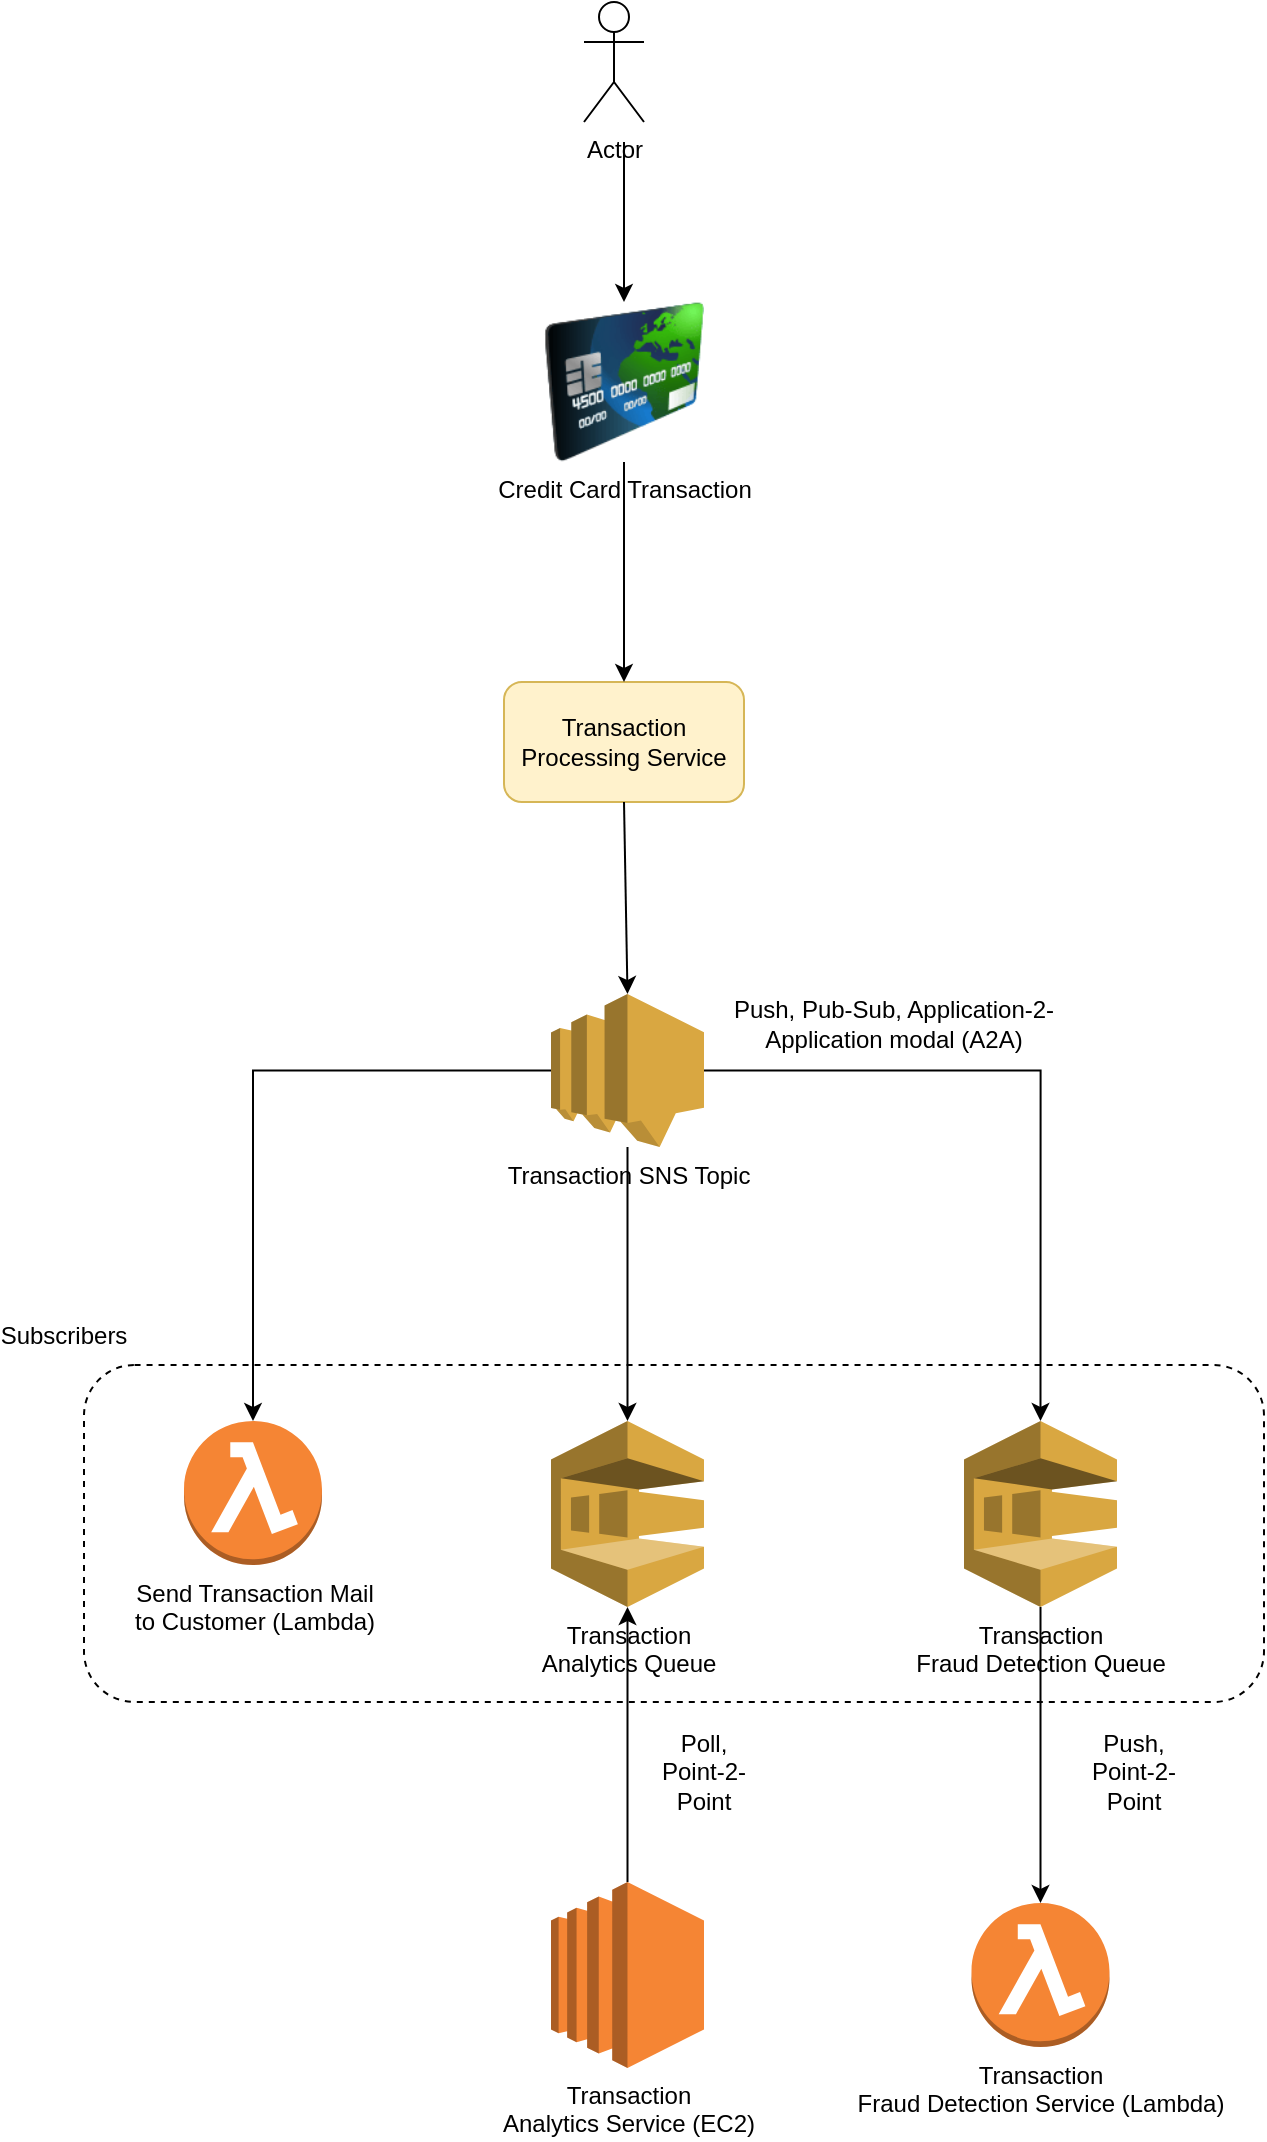 <mxfile version="20.3.0" type="device"><diagram id="jM9DbcQUthM_D59hzvDb" name="Page-1"><mxGraphModel dx="946" dy="578" grid="1" gridSize="10" guides="1" tooltips="1" connect="1" arrows="1" fold="1" page="1" pageScale="1" pageWidth="827" pageHeight="1169" math="0" shadow="0"><root><mxCell id="0"/><mxCell id="1" parent="0"/><mxCell id="k4fiQn-9X0b9QZZ4QRJn-2" value="" style="rounded=1;whiteSpace=wrap;html=1;dashed=1;" vertex="1" parent="1"><mxGeometry x="150" y="731.5" width="590" height="168.5" as="geometry"/></mxCell><mxCell id="7YGImrswCQrrPHVyEjjW-1" value="Credit Card Transaction" style="image;html=1;image=img/lib/clip_art/finance/Credit_Card_128x128.png" parent="1" vertex="1"><mxGeometry x="380" y="200" width="80" height="80" as="geometry"/></mxCell><mxCell id="7YGImrswCQrrPHVyEjjW-2" value="Actor" style="shape=umlActor;verticalLabelPosition=bottom;verticalAlign=top;html=1;outlineConnect=0;" parent="1" vertex="1"><mxGeometry x="400" y="50" width="30" height="60" as="geometry"/></mxCell><mxCell id="7YGImrswCQrrPHVyEjjW-3" value="" style="endArrow=classic;html=1;rounded=0;" parent="1" target="7YGImrswCQrrPHVyEjjW-1" edge="1"><mxGeometry width="50" height="50" relative="1" as="geometry"><mxPoint x="420" y="120" as="sourcePoint"/><mxPoint x="440" y="270" as="targetPoint"/></mxGeometry></mxCell><mxCell id="7YGImrswCQrrPHVyEjjW-4" value="Transaction Processing Service" style="rounded=1;whiteSpace=wrap;html=1;fillColor=#fff2cc;strokeColor=#d6b656;" parent="1" vertex="1"><mxGeometry x="360" y="390" width="120" height="60" as="geometry"/></mxCell><mxCell id="7YGImrswCQrrPHVyEjjW-5" value="" style="endArrow=classic;html=1;rounded=0;exitX=0.5;exitY=1;exitDx=0;exitDy=0;entryX=0.5;entryY=0;entryDx=0;entryDy=0;" parent="1" source="7YGImrswCQrrPHVyEjjW-1" target="7YGImrswCQrrPHVyEjjW-4" edge="1"><mxGeometry width="50" height="50" relative="1" as="geometry"><mxPoint x="390" y="320" as="sourcePoint"/><mxPoint x="440" y="270" as="targetPoint"/></mxGeometry></mxCell><mxCell id="7YGImrswCQrrPHVyEjjW-6" value="Transaction SNS Topic" style="outlineConnect=0;dashed=0;verticalLabelPosition=bottom;verticalAlign=top;align=center;html=1;shape=mxgraph.aws3.sns;fillColor=#D9A741;gradientColor=none;" parent="1" vertex="1"><mxGeometry x="383.5" y="546" width="76.5" height="76.5" as="geometry"/></mxCell><mxCell id="7YGImrswCQrrPHVyEjjW-7" value="" style="endArrow=classic;html=1;rounded=0;entryX=0.5;entryY=0;entryDx=0;entryDy=0;entryPerimeter=0;" parent="1" target="7YGImrswCQrrPHVyEjjW-6" edge="1"><mxGeometry width="50" height="50" relative="1" as="geometry"><mxPoint x="420" y="450" as="sourcePoint"/><mxPoint x="440" y="420" as="targetPoint"/></mxGeometry></mxCell><mxCell id="7YGImrswCQrrPHVyEjjW-8" value="Send Transaction Mail &lt;br&gt;to Customer (Lambda)" style="outlineConnect=0;dashed=0;verticalLabelPosition=bottom;verticalAlign=top;align=center;html=1;shape=mxgraph.aws3.lambda_function;fillColor=#F58534;gradientColor=none;" parent="1" vertex="1"><mxGeometry x="200" y="759.5" width="69" height="72" as="geometry"/></mxCell><mxCell id="7YGImrswCQrrPHVyEjjW-9" value="" style="endArrow=classic;html=1;rounded=0;edgeStyle=orthogonalEdgeStyle;" parent="1" source="7YGImrswCQrrPHVyEjjW-6" target="7YGImrswCQrrPHVyEjjW-8" edge="1"><mxGeometry width="50" height="50" relative="1" as="geometry"><mxPoint x="390" y="620" as="sourcePoint"/><mxPoint x="440" y="570" as="targetPoint"/></mxGeometry></mxCell><mxCell id="7YGImrswCQrrPHVyEjjW-10" value="Transaction &lt;br&gt;Analytics Queue" style="outlineConnect=0;dashed=0;verticalLabelPosition=bottom;verticalAlign=top;align=center;html=1;shape=mxgraph.aws3.sqs;fillColor=#D9A741;gradientColor=none;" parent="1" vertex="1"><mxGeometry x="383.5" y="759.5" width="76.5" height="93" as="geometry"/></mxCell><mxCell id="7YGImrswCQrrPHVyEjjW-11" value="" style="endArrow=classic;html=1;rounded=0;entryX=0.5;entryY=0;entryDx=0;entryDy=0;entryPerimeter=0;" parent="1" source="7YGImrswCQrrPHVyEjjW-6" target="7YGImrswCQrrPHVyEjjW-10" edge="1"><mxGeometry width="50" height="50" relative="1" as="geometry"><mxPoint x="390" y="750" as="sourcePoint"/><mxPoint x="440" y="700" as="targetPoint"/></mxGeometry></mxCell><mxCell id="7YGImrswCQrrPHVyEjjW-12" value="Transaction &lt;br&gt;Fraud Detection Queue" style="outlineConnect=0;dashed=0;verticalLabelPosition=bottom;verticalAlign=top;align=center;html=1;shape=mxgraph.aws3.sqs;fillColor=#D9A741;gradientColor=none;" parent="1" vertex="1"><mxGeometry x="590" y="759.5" width="76.5" height="93" as="geometry"/></mxCell><mxCell id="7YGImrswCQrrPHVyEjjW-13" value="" style="endArrow=classic;html=1;rounded=0;exitX=1;exitY=0.5;exitDx=0;exitDy=0;exitPerimeter=0;entryX=0.5;entryY=0;entryDx=0;entryDy=0;entryPerimeter=0;edgeStyle=orthogonalEdgeStyle;" parent="1" source="7YGImrswCQrrPHVyEjjW-6" target="7YGImrswCQrrPHVyEjjW-12" edge="1"><mxGeometry width="50" height="50" relative="1" as="geometry"><mxPoint x="390" y="750" as="sourcePoint"/><mxPoint x="440" y="700" as="targetPoint"/></mxGeometry></mxCell><mxCell id="7YGImrswCQrrPHVyEjjW-15" value="Transaction &lt;br&gt;Analytics Service (EC2)" style="outlineConnect=0;dashed=0;verticalLabelPosition=bottom;verticalAlign=top;align=center;html=1;shape=mxgraph.aws3.ec2;fillColor=#F58534;gradientColor=none;" parent="1" vertex="1"><mxGeometry x="383.5" y="990" width="76.5" height="93" as="geometry"/></mxCell><mxCell id="7YGImrswCQrrPHVyEjjW-16" value="" style="endArrow=classic;html=1;rounded=0;entryX=0.5;entryY=1;entryDx=0;entryDy=0;entryPerimeter=0;" parent="1" source="7YGImrswCQrrPHVyEjjW-15" target="7YGImrswCQrrPHVyEjjW-10" edge="1"><mxGeometry width="50" height="50" relative="1" as="geometry"><mxPoint x="390" y="860" as="sourcePoint"/><mxPoint x="440" y="810" as="targetPoint"/></mxGeometry></mxCell><mxCell id="7YGImrswCQrrPHVyEjjW-17" value="Poll, Point-2-Point" style="text;html=1;strokeColor=none;fillColor=none;align=center;verticalAlign=middle;whiteSpace=wrap;rounded=0;" parent="1" vertex="1"><mxGeometry x="430" y="920" width="60" height="30" as="geometry"/></mxCell><mxCell id="7YGImrswCQrrPHVyEjjW-18" value="" style="endArrow=classic;html=1;rounded=0;exitX=0.5;exitY=1;exitDx=0;exitDy=0;exitPerimeter=0;entryX=0.5;entryY=0;entryDx=0;entryDy=0;entryPerimeter=0;" parent="1" source="7YGImrswCQrrPHVyEjjW-12" target="7YGImrswCQrrPHVyEjjW-19" edge="1"><mxGeometry width="50" height="50" relative="1" as="geometry"><mxPoint x="440" y="810" as="sourcePoint"/><mxPoint x="628.25" y="990" as="targetPoint"/></mxGeometry></mxCell><mxCell id="7YGImrswCQrrPHVyEjjW-19" value="Transaction&lt;br&gt;Fraud Detection Service (Lambda)" style="outlineConnect=0;dashed=0;verticalLabelPosition=bottom;verticalAlign=top;align=center;html=1;shape=mxgraph.aws3.lambda_function;fillColor=#F58534;gradientColor=none;" parent="1" vertex="1"><mxGeometry x="593.75" y="1000.5" width="69" height="72" as="geometry"/></mxCell><mxCell id="xLaa-yRtFEWPhVWv5kzc-1" value="Push, &lt;br&gt;Point-2-Point" style="text;html=1;strokeColor=none;fillColor=none;align=center;verticalAlign=middle;whiteSpace=wrap;rounded=0;" parent="1" vertex="1"><mxGeometry x="640" y="920" width="70" height="30" as="geometry"/></mxCell><mxCell id="k4fiQn-9X0b9QZZ4QRJn-1" value="Push, Pub-Sub, Application-2-Application modal (A2A)" style="text;html=1;strokeColor=none;fillColor=none;align=center;verticalAlign=middle;whiteSpace=wrap;rounded=0;" vertex="1" parent="1"><mxGeometry x="450" y="546" width="210" height="30" as="geometry"/></mxCell><mxCell id="k4fiQn-9X0b9QZZ4QRJn-3" value="Subscribers" style="text;html=1;strokeColor=none;fillColor=none;align=center;verticalAlign=middle;whiteSpace=wrap;rounded=0;dashed=1;" vertex="1" parent="1"><mxGeometry x="110" y="701.5" width="60" height="30" as="geometry"/></mxCell></root></mxGraphModel></diagram></mxfile>